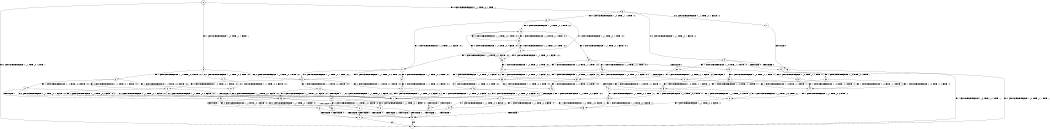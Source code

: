 digraph BCG {
size = "7, 10.5";
center = TRUE;
node [shape = circle];
0 [peripheries = 2];
0 -> 1 [label = "EX !0 !ATOMIC_EXCH_BRANCH (1, +1, TRUE, +0, 1, TRUE) !::"];
0 -> 2 [label = "EX !1 !ATOMIC_EXCH_BRANCH (1, +0, TRUE, +1, 1, FALSE) !::"];
0 -> 3 [label = "EX !0 !ATOMIC_EXCH_BRANCH (1, +1, TRUE, +0, 1, TRUE) !::"];
2 -> 4 [label = "EX !1 !ATOMIC_EXCH_BRANCH (1, +1, TRUE, +0, 2, TRUE) !:0:1:"];
2 -> 5 [label = "EX !0 !ATOMIC_EXCH_BRANCH (1, +1, TRUE, +0, 1, TRUE) !:0:1:"];
2 -> 6 [label = "EX !1 !ATOMIC_EXCH_BRANCH (1, +1, TRUE, +0, 2, TRUE) !:0:1:"];
3 -> 7 [label = "EX !0 !ATOMIC_EXCH_BRANCH (1, +1, TRUE, +0, 1, FALSE) !:0:"];
3 -> 8 [label = "EX !1 !ATOMIC_EXCH_BRANCH (1, +0, TRUE, +1, 1, TRUE) !:0:"];
3 -> 9 [label = "EX !0 !ATOMIC_EXCH_BRANCH (1, +1, TRUE, +0, 1, FALSE) !:0:"];
4 -> 10 [label = "EX !1 !ATOMIC_EXCH_BRANCH (1, +1, TRUE, +0, 2, FALSE) !:0:1:"];
5 -> 11 [label = "EX !0 !ATOMIC_EXCH_BRANCH (1, +1, TRUE, +0, 1, FALSE) !:0:1:"];
5 -> 12 [label = "EX !1 !ATOMIC_EXCH_BRANCH (1, +1, TRUE, +0, 2, FALSE) !:0:1:"];
5 -> 13 [label = "EX !0 !ATOMIC_EXCH_BRANCH (1, +1, TRUE, +0, 1, FALSE) !:0:1:"];
6 -> 10 [label = "EX !1 !ATOMIC_EXCH_BRANCH (1, +1, TRUE, +0, 2, FALSE) !:0:1:"];
6 -> 13 [label = "EX !0 !ATOMIC_EXCH_BRANCH (1, +1, TRUE, +0, 1, FALSE) !:0:1:"];
6 -> 14 [label = "EX !1 !ATOMIC_EXCH_BRANCH (1, +1, TRUE, +0, 2, FALSE) !:0:1:"];
7 -> 15 [label = "TERMINATE !0"];
8 -> 16 [label = "EX !0 !ATOMIC_EXCH_BRANCH (1, +1, TRUE, +0, 1, TRUE) !:0:1:"];
8 -> 17 [label = "EX !1 !ATOMIC_EXCH_BRANCH (1, +0, TRUE, +1, 1, FALSE) !:0:1:"];
8 -> 18 [label = "EX !0 !ATOMIC_EXCH_BRANCH (1, +1, TRUE, +0, 1, TRUE) !:0:1:"];
9 -> 15 [label = "TERMINATE !0"];
9 -> 19 [label = "TERMINATE !0"];
9 -> 20 [label = "EX !1 !ATOMIC_EXCH_BRANCH (1, +0, TRUE, +1, 1, TRUE) !:0:"];
10 -> 21 [label = "EX !0 !ATOMIC_EXCH_BRANCH (1, +1, TRUE, +0, 1, FALSE) !:0:1:"];
11 -> 21 [label = "EX !1 !ATOMIC_EXCH_BRANCH (1, +1, TRUE, +0, 2, FALSE) !:0:1:"];
12 -> 21 [label = "EX !0 !ATOMIC_EXCH_BRANCH (1, +1, TRUE, +0, 1, FALSE) !:0:1:"];
12 -> 22 [label = "TERMINATE !1"];
12 -> 23 [label = "EX !0 !ATOMIC_EXCH_BRANCH (1, +1, TRUE, +0, 1, FALSE) !:0:1:"];
13 -> 21 [label = "EX !1 !ATOMIC_EXCH_BRANCH (1, +1, TRUE, +0, 2, FALSE) !:0:1:"];
13 -> 24 [label = "TERMINATE !0"];
13 -> 23 [label = "EX !1 !ATOMIC_EXCH_BRANCH (1, +1, TRUE, +0, 2, FALSE) !:0:1:"];
14 -> 21 [label = "EX !0 !ATOMIC_EXCH_BRANCH (1, +1, TRUE, +0, 1, FALSE) !:0:1:"];
14 -> 25 [label = "TERMINATE !1"];
14 -> 23 [label = "EX !0 !ATOMIC_EXCH_BRANCH (1, +1, TRUE, +0, 1, FALSE) !:0:1:"];
15 -> 1 [label = "EX !1 !ATOMIC_EXCH_BRANCH (1, +0, TRUE, +1, 1, TRUE) !::"];
16 -> 26 [label = "EX !0 !ATOMIC_EXCH_BRANCH (1, +1, TRUE, +0, 1, FALSE) !:0:1:"];
17 -> 27 [label = "EX !0 !ATOMIC_EXCH_BRANCH (1, +1, TRUE, +0, 1, TRUE) !:0:1:"];
17 -> 5 [label = "EX !1 !ATOMIC_EXCH_BRANCH (1, +1, TRUE, +0, 2, TRUE) !:0:1:"];
17 -> 5 [label = "EX !0 !ATOMIC_EXCH_BRANCH (1, +1, TRUE, +0, 1, TRUE) !:0:1:"];
18 -> 26 [label = "EX !0 !ATOMIC_EXCH_BRANCH (1, +1, TRUE, +0, 1, FALSE) !:0:1:"];
18 -> 28 [label = "EX !1 !ATOMIC_EXCH_BRANCH (1, +0, TRUE, +1, 1, TRUE) !:0:1:"];
18 -> 29 [label = "EX !0 !ATOMIC_EXCH_BRANCH (1, +1, TRUE, +0, 1, FALSE) !:0:1:"];
19 -> 1 [label = "EX !1 !ATOMIC_EXCH_BRANCH (1, +0, TRUE, +1, 1, TRUE) !::"];
19 -> 30 [label = "EX !1 !ATOMIC_EXCH_BRANCH (1, +0, TRUE, +1, 1, TRUE) !::"];
20 -> 31 [label = "EX !1 !ATOMIC_EXCH_BRANCH (1, +0, TRUE, +1, 1, FALSE) !:0:1:"];
20 -> 32 [label = "TERMINATE !0"];
20 -> 33 [label = "EX !1 !ATOMIC_EXCH_BRANCH (1, +0, TRUE, +1, 1, FALSE) !:0:1:"];
21 -> 34 [label = "TERMINATE !0"];
22 -> 35 [label = "EX !0 !ATOMIC_EXCH_BRANCH (1, +1, TRUE, +0, 1, FALSE) !:0:"];
22 -> 36 [label = "EX !0 !ATOMIC_EXCH_BRANCH (1, +1, TRUE, +0, 1, FALSE) !:0:"];
23 -> 34 [label = "TERMINATE !0"];
23 -> 37 [label = "TERMINATE !1"];
23 -> 38 [label = "TERMINATE !0"];
24 -> 39 [label = "EX !1 !ATOMIC_EXCH_BRANCH (1, +1, TRUE, +0, 2, FALSE) !:1:"];
24 -> 40 [label = "EX !1 !ATOMIC_EXCH_BRANCH (1, +1, TRUE, +0, 2, FALSE) !:1:"];
25 -> 35 [label = "EX !0 !ATOMIC_EXCH_BRANCH (1, +1, TRUE, +0, 1, FALSE) !:0:"];
25 -> 36 [label = "EX !0 !ATOMIC_EXCH_BRANCH (1, +1, TRUE, +0, 1, FALSE) !:0:"];
26 -> 41 [label = "EX !1 !ATOMIC_EXCH_BRANCH (1, +0, TRUE, +1, 1, TRUE) !:0:1:"];
27 -> 11 [label = "EX !0 !ATOMIC_EXCH_BRANCH (1, +1, TRUE, +0, 1, FALSE) !:0:1:"];
28 -> 16 [label = "EX !0 !ATOMIC_EXCH_BRANCH (1, +1, TRUE, +0, 1, TRUE) !:0:1:"];
28 -> 17 [label = "EX !1 !ATOMIC_EXCH_BRANCH (1, +0, TRUE, +1, 1, FALSE) !:0:1:"];
28 -> 18 [label = "EX !0 !ATOMIC_EXCH_BRANCH (1, +1, TRUE, +0, 1, TRUE) !:0:1:"];
29 -> 41 [label = "EX !1 !ATOMIC_EXCH_BRANCH (1, +0, TRUE, +1, 1, TRUE) !:0:1:"];
29 -> 42 [label = "TERMINATE !0"];
29 -> 43 [label = "EX !1 !ATOMIC_EXCH_BRANCH (1, +0, TRUE, +1, 1, TRUE) !:0:1:"];
30 -> 44 [label = "EX !1 !ATOMIC_EXCH_BRANCH (1, +0, TRUE, +1, 1, FALSE) !:1:"];
30 -> 45 [label = "EX !1 !ATOMIC_EXCH_BRANCH (1, +0, TRUE, +1, 1, FALSE) !:1:"];
31 -> 46 [label = "EX !1 !ATOMIC_EXCH_BRANCH (1, +1, TRUE, +0, 2, TRUE) !:0:1:"];
32 -> 44 [label = "EX !1 !ATOMIC_EXCH_BRANCH (1, +0, TRUE, +1, 1, FALSE) !:1:"];
32 -> 45 [label = "EX !1 !ATOMIC_EXCH_BRANCH (1, +0, TRUE, +1, 1, FALSE) !:1:"];
33 -> 46 [label = "EX !1 !ATOMIC_EXCH_BRANCH (1, +1, TRUE, +0, 2, TRUE) !:0:1:"];
33 -> 47 [label = "TERMINATE !0"];
33 -> 48 [label = "EX !1 !ATOMIC_EXCH_BRANCH (1, +1, TRUE, +0, 2, TRUE) !:0:1:"];
34 -> 49 [label = "TERMINATE !1"];
35 -> 49 [label = "TERMINATE !0"];
36 -> 49 [label = "TERMINATE !0"];
36 -> 50 [label = "TERMINATE !0"];
37 -> 49 [label = "TERMINATE !0"];
37 -> 50 [label = "TERMINATE !0"];
38 -> 49 [label = "TERMINATE !1"];
38 -> 50 [label = "TERMINATE !1"];
39 -> 49 [label = "TERMINATE !1"];
40 -> 49 [label = "TERMINATE !1"];
40 -> 50 [label = "TERMINATE !1"];
41 -> 31 [label = "EX !1 !ATOMIC_EXCH_BRANCH (1, +0, TRUE, +1, 1, FALSE) !:0:1:"];
42 -> 51 [label = "EX !1 !ATOMIC_EXCH_BRANCH (1, +0, TRUE, +1, 1, TRUE) !:1:"];
42 -> 52 [label = "EX !1 !ATOMIC_EXCH_BRANCH (1, +0, TRUE, +1, 1, TRUE) !:1:"];
43 -> 31 [label = "EX !1 !ATOMIC_EXCH_BRANCH (1, +0, TRUE, +1, 1, FALSE) !:0:1:"];
43 -> 32 [label = "TERMINATE !0"];
43 -> 33 [label = "EX !1 !ATOMIC_EXCH_BRANCH (1, +0, TRUE, +1, 1, FALSE) !:0:1:"];
44 -> 53 [label = "EX !1 !ATOMIC_EXCH_BRANCH (1, +1, TRUE, +0, 2, TRUE) !:1:"];
45 -> 53 [label = "EX !1 !ATOMIC_EXCH_BRANCH (1, +1, TRUE, +0, 2, TRUE) !:1:"];
45 -> 54 [label = "EX !1 !ATOMIC_EXCH_BRANCH (1, +1, TRUE, +0, 2, TRUE) !:1:"];
46 -> 21 [label = "EX !1 !ATOMIC_EXCH_BRANCH (1, +1, TRUE, +0, 2, FALSE) !:0:1:"];
47 -> 53 [label = "EX !1 !ATOMIC_EXCH_BRANCH (1, +1, TRUE, +0, 2, TRUE) !:1:"];
47 -> 54 [label = "EX !1 !ATOMIC_EXCH_BRANCH (1, +1, TRUE, +0, 2, TRUE) !:1:"];
48 -> 21 [label = "EX !1 !ATOMIC_EXCH_BRANCH (1, +1, TRUE, +0, 2, FALSE) !:0:1:"];
48 -> 24 [label = "TERMINATE !0"];
48 -> 23 [label = "EX !1 !ATOMIC_EXCH_BRANCH (1, +1, TRUE, +0, 2, FALSE) !:0:1:"];
49 -> 1 [label = "exit"];
50 -> 1 [label = "exit"];
51 -> 44 [label = "EX !1 !ATOMIC_EXCH_BRANCH (1, +0, TRUE, +1, 1, FALSE) !:1:"];
52 -> 44 [label = "EX !1 !ATOMIC_EXCH_BRANCH (1, +0, TRUE, +1, 1, FALSE) !:1:"];
52 -> 45 [label = "EX !1 !ATOMIC_EXCH_BRANCH (1, +0, TRUE, +1, 1, FALSE) !:1:"];
53 -> 39 [label = "EX !1 !ATOMIC_EXCH_BRANCH (1, +1, TRUE, +0, 2, FALSE) !:1:"];
54 -> 39 [label = "EX !1 !ATOMIC_EXCH_BRANCH (1, +1, TRUE, +0, 2, FALSE) !:1:"];
54 -> 40 [label = "EX !1 !ATOMIC_EXCH_BRANCH (1, +1, TRUE, +0, 2, FALSE) !:1:"];
}
